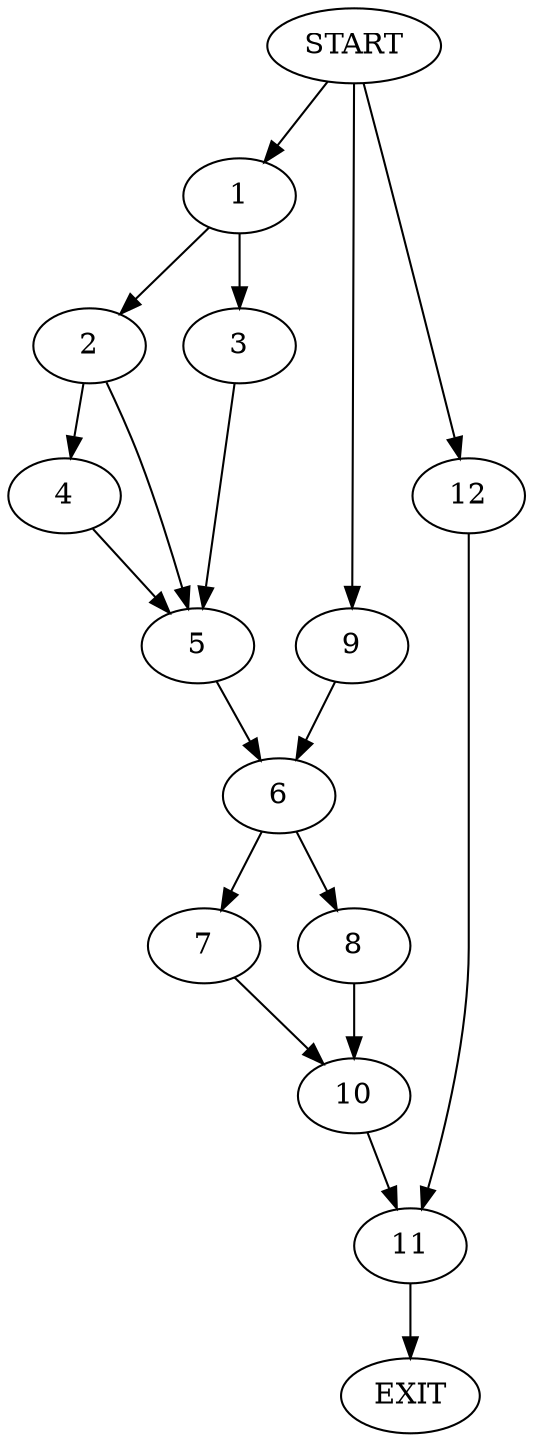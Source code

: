 digraph {
0 [label="START"]
13 [label="EXIT"]
0 -> 1
1 -> 2
1 -> 3
2 -> 4
2 -> 5
3 -> 5
5 -> 6
4 -> 5
6 -> 7
6 -> 8
0 -> 9
9 -> 6
7 -> 10
8 -> 10
10 -> 11
11 -> 13
0 -> 12
12 -> 11
}
